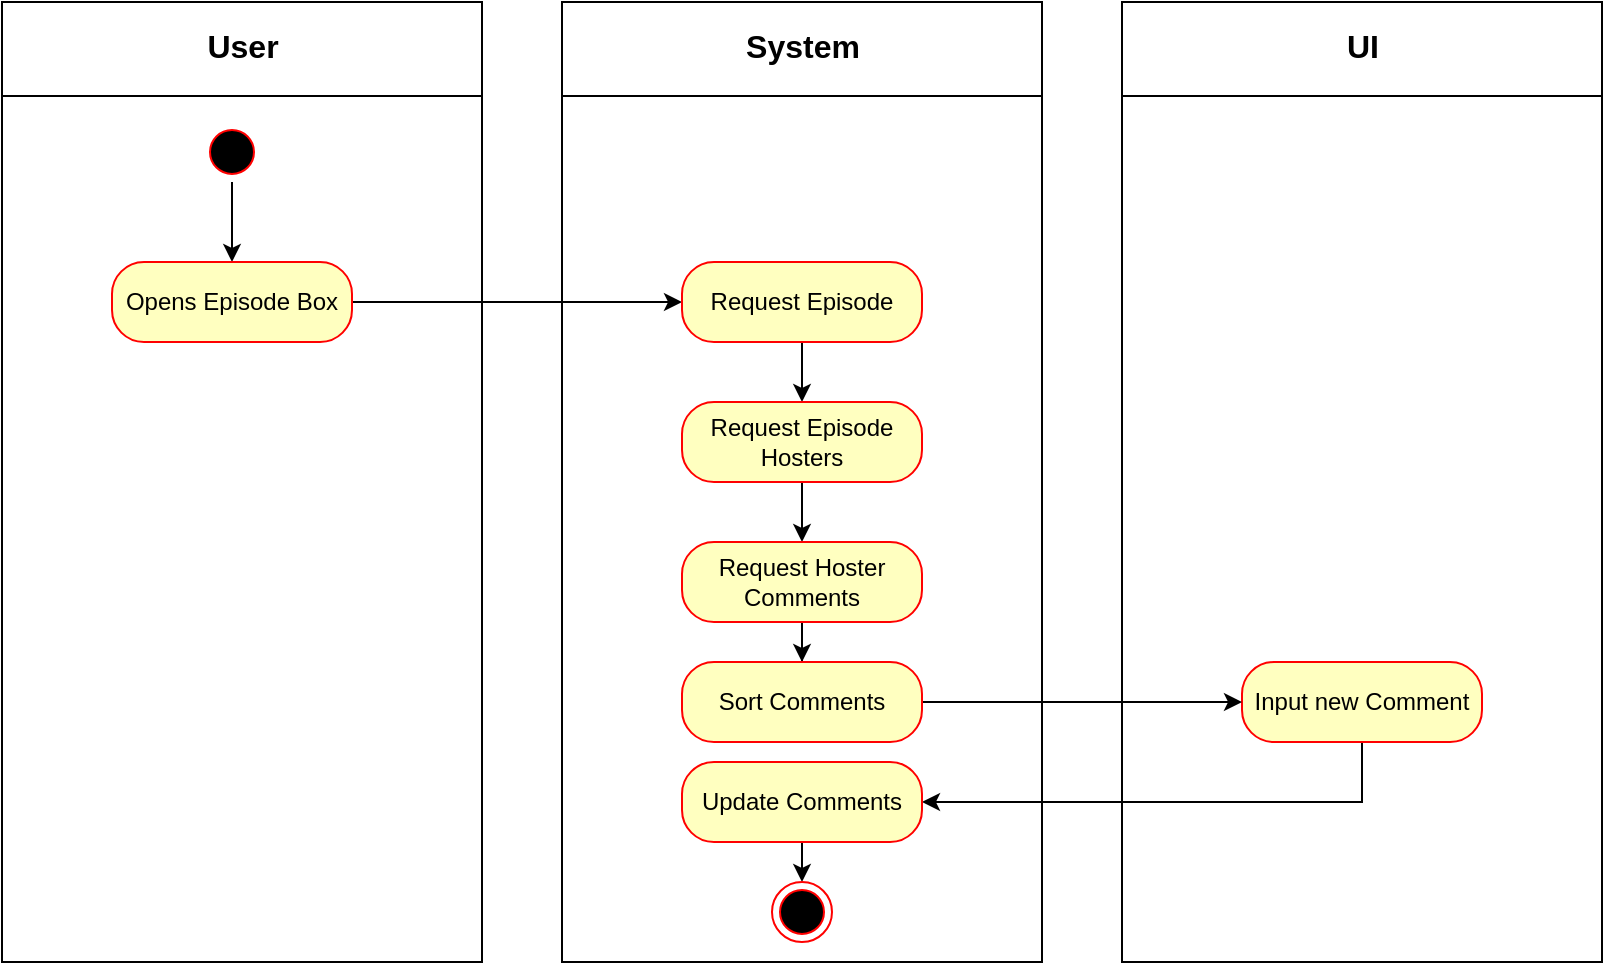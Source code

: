<mxfile version="12.4.3" type="device" pages="1"><diagram id="Ovvs6COPH_eJPjE2kIno" name="Page-1"><mxGraphModel dx="1168" dy="566" grid="1" gridSize="10" guides="1" tooltips="1" connect="1" arrows="1" fold="1" page="1" pageScale="1" pageWidth="827" pageHeight="1169" math="0" shadow="0"><root><mxCell id="0"/><mxCell id="1" parent="0"/><mxCell id="xDLfczQcL7A0K3kYsFO0-15" value="" style="shape=internalStorage;whiteSpace=wrap;html=1;backgroundOutline=1;dx=0;dy=47;" parent="1" vertex="1"><mxGeometry width="240" height="480" as="geometry"/></mxCell><mxCell id="xDLfczQcL7A0K3kYsFO0-16" value="&lt;b&gt;&lt;font style=&quot;font-size: 16px&quot;&gt;User&lt;/font&gt;&lt;/b&gt;" style="text;html=1;resizable=0;points=[];autosize=1;align=center;verticalAlign=top;spacingTop=-4;" parent="1" vertex="1"><mxGeometry x="95" y="10" width="50" height="20" as="geometry"/></mxCell><mxCell id="xDLfczQcL7A0K3kYsFO0-45" value="" style="edgeStyle=orthogonalEdgeStyle;rounded=0;orthogonalLoop=1;jettySize=auto;html=1;" parent="1" source="xDLfczQcL7A0K3kYsFO0-17" target="xDLfczQcL7A0K3kYsFO0-43" edge="1"><mxGeometry relative="1" as="geometry"/></mxCell><mxCell id="xDLfczQcL7A0K3kYsFO0-17" value="" style="ellipse;html=1;shape=startState;fillColor=#000000;strokeColor=#ff0000;" parent="1" vertex="1"><mxGeometry x="100" y="60" width="30" height="30" as="geometry"/></mxCell><mxCell id="xDLfczQcL7A0K3kYsFO0-19" value="" style="shape=internalStorage;whiteSpace=wrap;html=1;backgroundOutline=1;dx=0;dy=47;" parent="1" vertex="1"><mxGeometry x="280" width="240" height="480" as="geometry"/></mxCell><mxCell id="xDLfczQcL7A0K3kYsFO0-20" value="" style="shape=internalStorage;whiteSpace=wrap;html=1;backgroundOutline=1;dx=0;dy=47;" parent="1" vertex="1"><mxGeometry x="560" width="240" height="480" as="geometry"/></mxCell><mxCell id="xDLfczQcL7A0K3kYsFO0-21" value="&lt;b&gt;&lt;font style=&quot;font-size: 16px&quot;&gt;System&lt;/font&gt;&lt;/b&gt;" style="text;html=1;resizable=0;points=[];autosize=1;align=center;verticalAlign=top;spacingTop=-4;" parent="1" vertex="1"><mxGeometry x="365" y="10" width="70" height="20" as="geometry"/></mxCell><mxCell id="xDLfczQcL7A0K3kYsFO0-22" value="&lt;b&gt;&lt;font style=&quot;font-size: 16px&quot;&gt;UI&lt;/font&gt;&lt;/b&gt;" style="text;html=1;resizable=0;points=[];autosize=1;align=center;verticalAlign=top;spacingTop=-4;" parent="1" vertex="1"><mxGeometry x="665" y="10" width="30" height="20" as="geometry"/></mxCell><mxCell id="xDLfczQcL7A0K3kYsFO0-66" style="edgeStyle=orthogonalEdgeStyle;rounded=0;orthogonalLoop=1;jettySize=auto;html=1;exitX=1;exitY=0.5;exitDx=0;exitDy=0;" parent="1" source="xDLfczQcL7A0K3kYsFO0-43" target="xDLfczQcL7A0K3kYsFO0-48" edge="1"><mxGeometry relative="1" as="geometry"/></mxCell><mxCell id="xDLfczQcL7A0K3kYsFO0-43" value="Opens Episode Box" style="rounded=1;whiteSpace=wrap;html=1;arcSize=40;fontColor=#000000;fillColor=#ffffc0;strokeColor=#ff0000;" parent="1" vertex="1"><mxGeometry x="55" y="130" width="120" height="40" as="geometry"/></mxCell><mxCell id="r_AIC4tS9IvAbWVRYu2R-5" style="edgeStyle=orthogonalEdgeStyle;rounded=0;orthogonalLoop=1;jettySize=auto;html=1;exitX=0.5;exitY=1;exitDx=0;exitDy=0;entryX=1;entryY=0.5;entryDx=0;entryDy=0;" edge="1" parent="1" source="xDLfczQcL7A0K3kYsFO0-46" target="r_AIC4tS9IvAbWVRYu2R-2"><mxGeometry relative="1" as="geometry"/></mxCell><mxCell id="xDLfczQcL7A0K3kYsFO0-46" value="Input new Comment" style="rounded=1;whiteSpace=wrap;html=1;arcSize=40;fontColor=#000000;fillColor=#ffffc0;strokeColor=#ff0000;" parent="1" vertex="1"><mxGeometry x="620" y="330" width="120" height="40" as="geometry"/></mxCell><mxCell id="r_AIC4tS9IvAbWVRYu2R-6" style="edgeStyle=orthogonalEdgeStyle;rounded=0;orthogonalLoop=1;jettySize=auto;html=1;exitX=0.5;exitY=1;exitDx=0;exitDy=0;entryX=0.5;entryY=0;entryDx=0;entryDy=0;" edge="1" parent="1" source="r_AIC4tS9IvAbWVRYu2R-2" target="xDLfczQcL7A0K3kYsFO0-75"><mxGeometry relative="1" as="geometry"/></mxCell><mxCell id="r_AIC4tS9IvAbWVRYu2R-2" value="Update Comments" style="rounded=1;whiteSpace=wrap;html=1;arcSize=40;fontColor=#000000;fillColor=#ffffc0;strokeColor=#ff0000;" vertex="1" parent="1"><mxGeometry x="340" y="380" width="120" height="40" as="geometry"/></mxCell><mxCell id="xDLfczQcL7A0K3kYsFO0-63" value="" style="edgeStyle=orthogonalEdgeStyle;rounded=0;orthogonalLoop=1;jettySize=auto;html=1;" parent="1" source="xDLfczQcL7A0K3kYsFO0-48" target="xDLfczQcL7A0K3kYsFO0-62" edge="1"><mxGeometry relative="1" as="geometry"/></mxCell><mxCell id="xDLfczQcL7A0K3kYsFO0-48" value="Request Episode" style="rounded=1;whiteSpace=wrap;html=1;arcSize=40;fontColor=#000000;fillColor=#ffffc0;strokeColor=#ff0000;" parent="1" vertex="1"><mxGeometry x="340" y="130" width="120" height="40" as="geometry"/></mxCell><mxCell id="xDLfczQcL7A0K3kYsFO0-71" style="edgeStyle=orthogonalEdgeStyle;rounded=0;orthogonalLoop=1;jettySize=auto;html=1;exitX=0.5;exitY=1;exitDx=0;exitDy=0;entryX=0.5;entryY=0;entryDx=0;entryDy=0;" parent="1" source="xDLfczQcL7A0K3kYsFO0-62" target="xDLfczQcL7A0K3kYsFO0-67" edge="1"><mxGeometry relative="1" as="geometry"/></mxCell><mxCell id="xDLfczQcL7A0K3kYsFO0-62" value="Request Episode Hosters" style="rounded=1;whiteSpace=wrap;html=1;arcSize=40;fontColor=#000000;fillColor=#ffffc0;strokeColor=#ff0000;" parent="1" vertex="1"><mxGeometry x="340" y="200" width="120" height="40" as="geometry"/></mxCell><mxCell id="xDLfczQcL7A0K3kYsFO0-73" value="" style="edgeStyle=orthogonalEdgeStyle;rounded=0;orthogonalLoop=1;jettySize=auto;html=1;" parent="1" source="xDLfczQcL7A0K3kYsFO0-67" target="xDLfczQcL7A0K3kYsFO0-72" edge="1"><mxGeometry relative="1" as="geometry"/></mxCell><mxCell id="xDLfczQcL7A0K3kYsFO0-67" value="Request Hoster Comments" style="rounded=1;whiteSpace=wrap;html=1;arcSize=40;fontColor=#000000;fillColor=#ffffc0;strokeColor=#ff0000;" parent="1" vertex="1"><mxGeometry x="340" y="270" width="120" height="40" as="geometry"/></mxCell><mxCell id="xDLfczQcL7A0K3kYsFO0-74" style="edgeStyle=orthogonalEdgeStyle;rounded=0;orthogonalLoop=1;jettySize=auto;html=1;exitX=1;exitY=0.5;exitDx=0;exitDy=0;entryX=0;entryY=0.5;entryDx=0;entryDy=0;" parent="1" source="xDLfczQcL7A0K3kYsFO0-72" target="xDLfczQcL7A0K3kYsFO0-46" edge="1"><mxGeometry relative="1" as="geometry"/></mxCell><mxCell id="xDLfczQcL7A0K3kYsFO0-72" value="Sort Comments" style="rounded=1;whiteSpace=wrap;html=1;arcSize=40;fontColor=#000000;fillColor=#ffffc0;strokeColor=#ff0000;" parent="1" vertex="1"><mxGeometry x="340" y="330" width="120" height="40" as="geometry"/></mxCell><mxCell id="xDLfczQcL7A0K3kYsFO0-75" value="" style="ellipse;html=1;shape=endState;fillColor=#000000;strokeColor=#ff0000;" parent="1" vertex="1"><mxGeometry x="385" y="440" width="30" height="30" as="geometry"/></mxCell></root></mxGraphModel></diagram></mxfile>